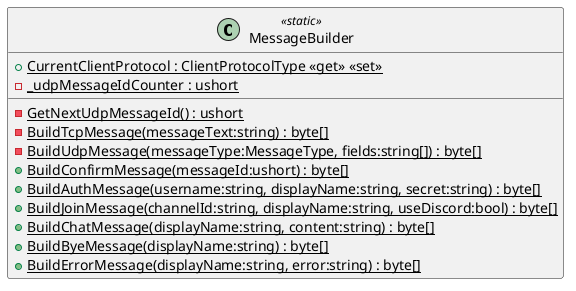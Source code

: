 @startuml
class MessageBuilder <<static>> {
    + {static} CurrentClientProtocol : ClientProtocolType <<get>> <<set>>
    - {static} _udpMessageIdCounter : ushort
    - {static} GetNextUdpMessageId() : ushort
    - {static} BuildTcpMessage(messageText:string) : byte[]
    - {static} BuildUdpMessage(messageType:MessageType, fields:string[]) : byte[]
    + {static} BuildConfirmMessage(messageId:ushort) : byte[]
    + {static} BuildAuthMessage(username:string, displayName:string, secret:string) : byte[]
    + {static} BuildJoinMessage(channelId:string, displayName:string, useDiscord:bool) : byte[]
    + {static} BuildChatMessage(displayName:string, content:string) : byte[]
    + {static} BuildByeMessage(displayName:string) : byte[]
    + {static} BuildErrorMessage(displayName:string, error:string) : byte[]
}
@enduml
